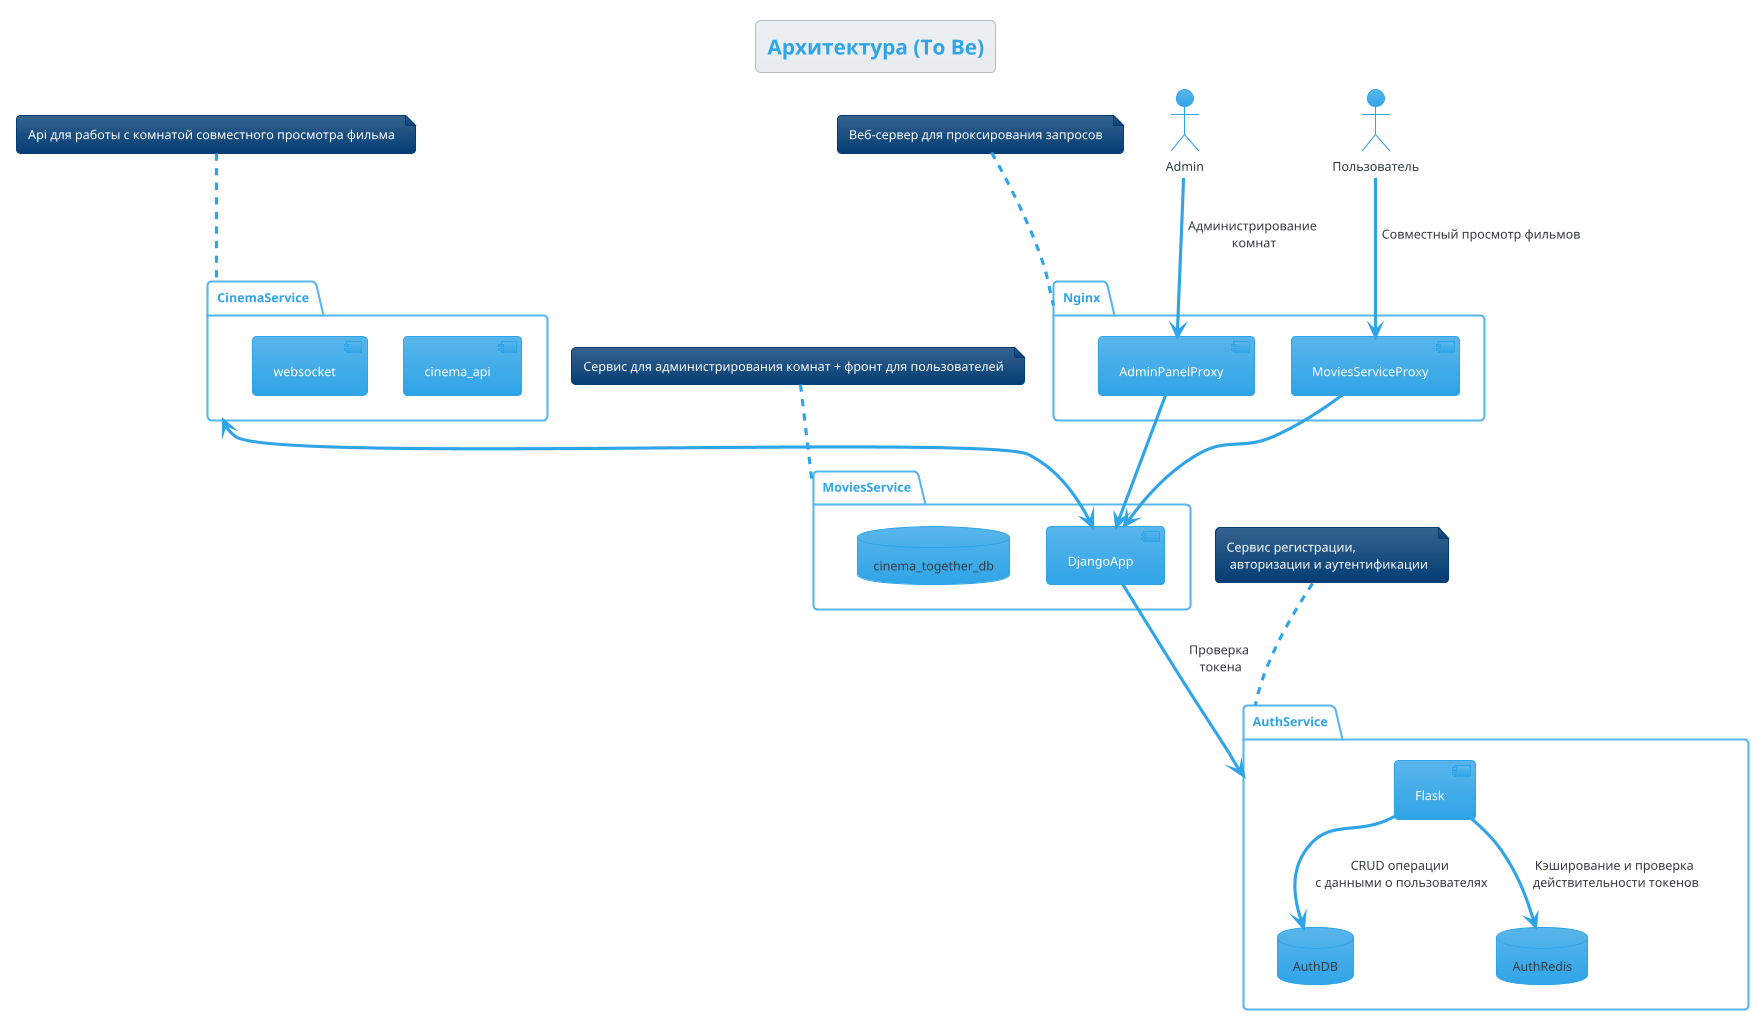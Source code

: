 @startuml
!theme cerulean
title "Архитектура (To Be)"
actor Пользователь as Client


package Nginx {
 component AdminPanelProxy 
 component MoviesServiceProxy
}
note top of Nginx
Веб-сервер для проксирования запросов
end note

package MoviesService {
 component DjangoApp
 database cinema_together_db
}
note top of MoviesService
Сервис для администрирования комнат + фронт для пользователей
end note

package CinemaService {
 component cinema_api
 component websocket
}
note top of CinemaService
Api для работы с комнатой совместного просмотра фильма
end note
CinemaService <--> DjangoApp

package AuthService {
 component Flask
 database AuthDB
 database AuthRedis
}
note top of AuthService
Сервис регистрации,
 авторизации и аутентификации
end note
Flask --> AuthDB: "CRUD операции\n с данными о пользователях"
Flask --> AuthRedis: "Кэширование и проверка\n действительности токенов"


AdminPanelProxy --> DjangoApp
DjangoApp --> AuthService: "Проверка\n токена"

Admin --> AdminPanelProxy: "Администрирование\n комнат"
Client --> MoviesServiceProxy: "Совместный просмотр фильмов"
MoviesServiceProxy --> DjangoApp
@enduml